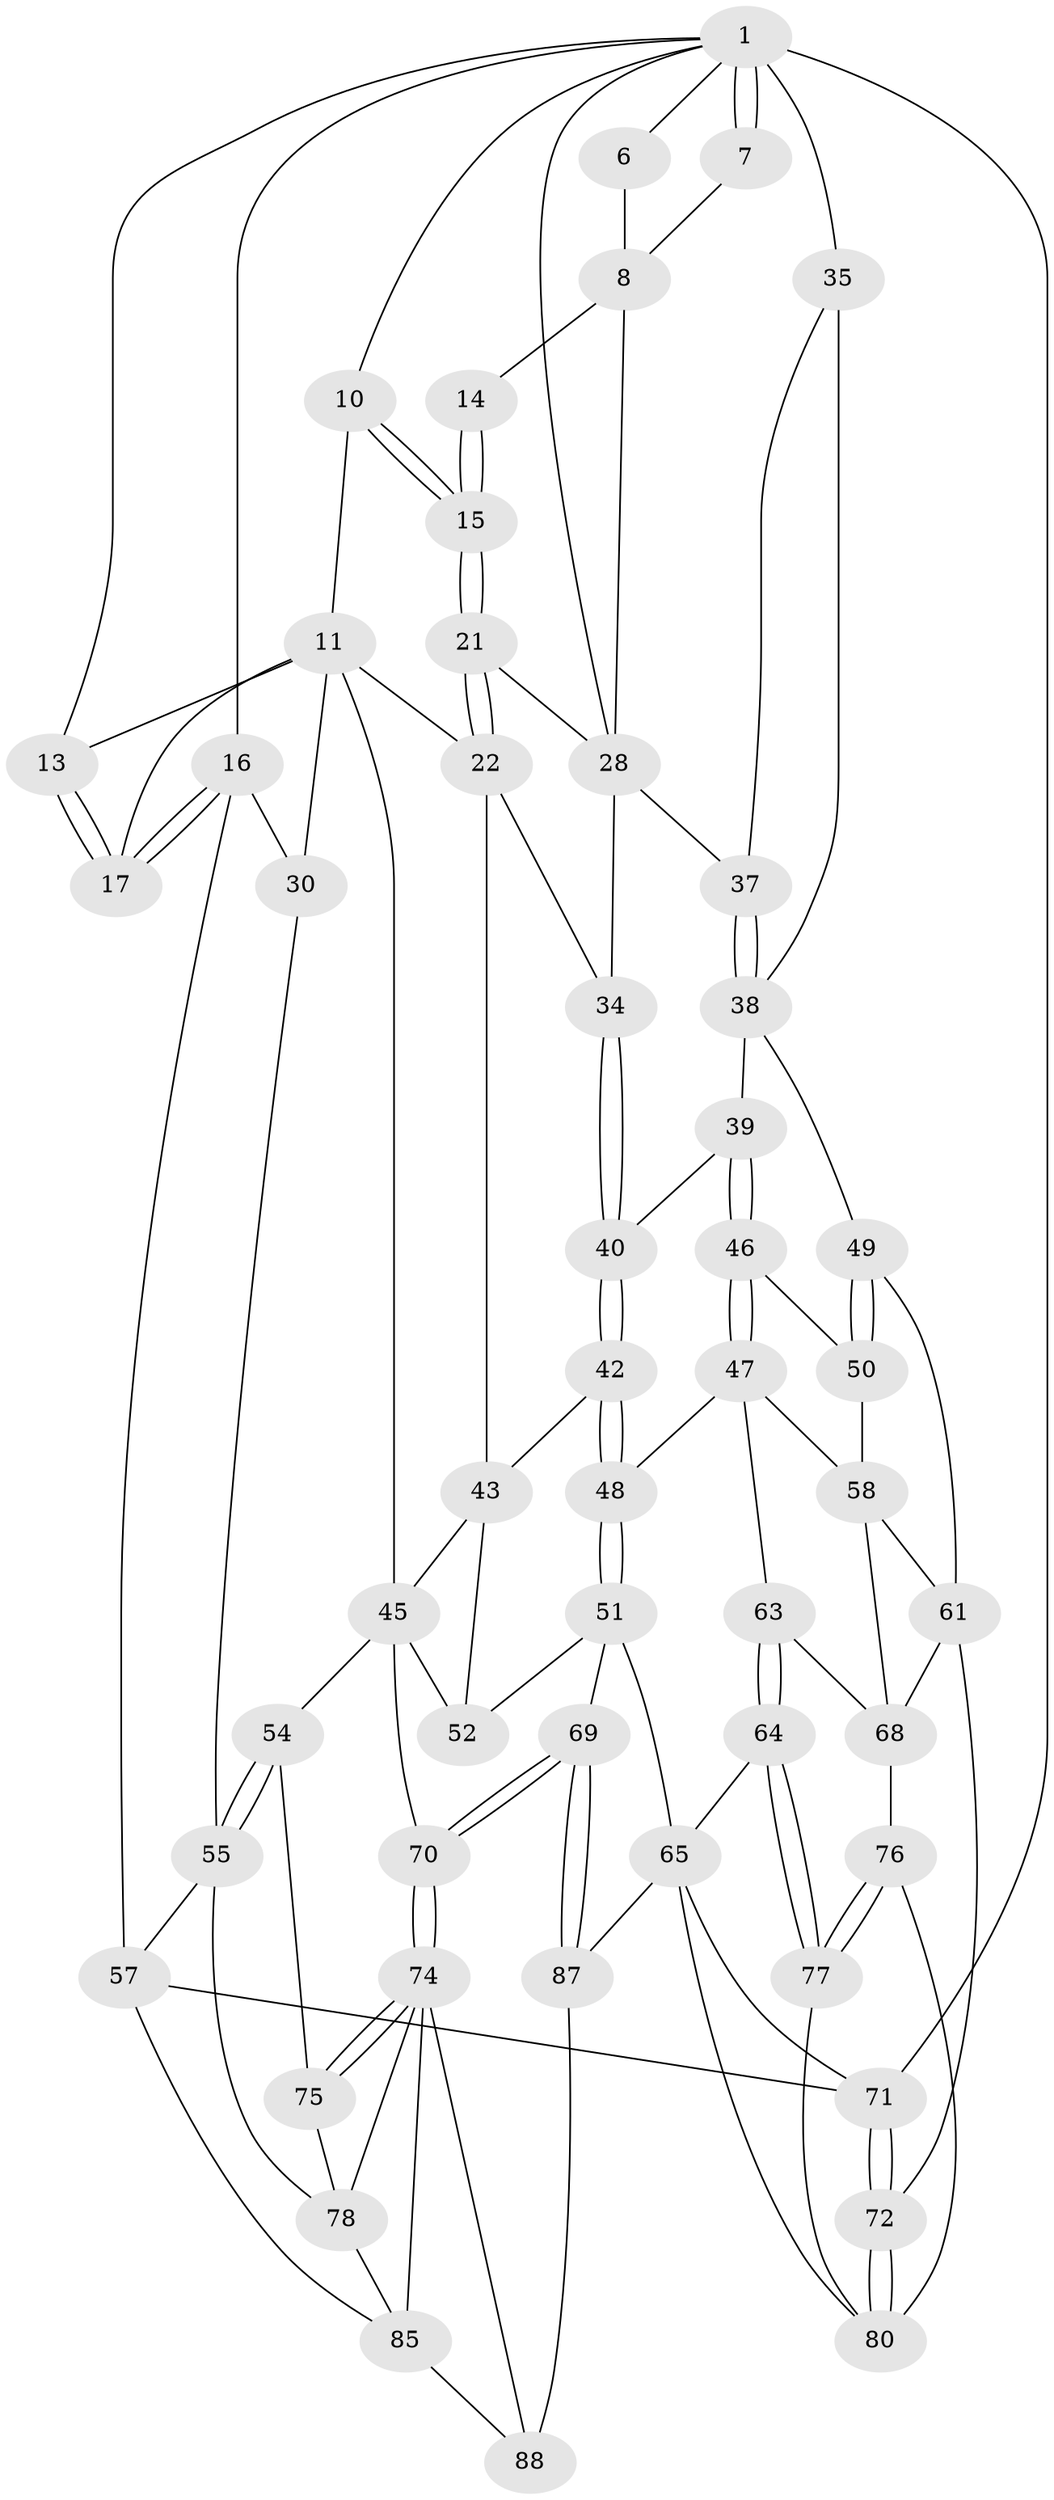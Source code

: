 // original degree distribution, {3: 0.02247191011235955, 4: 0.2696629213483146, 6: 0.23595505617977527, 5: 0.47191011235955055}
// Generated by graph-tools (version 1.1) at 2025/21/03/04/25 18:21:20]
// undirected, 53 vertices, 119 edges
graph export_dot {
graph [start="1"]
  node [color=gray90,style=filled];
  1 [pos="+0.6849323303997406+0",super="+2"];
  6 [pos="+0.5553767104663506+0"];
  7 [pos="+0.7803807350039683+0.09931417344859124"];
  8 [pos="+0.7213561279414494+0.1270812154988433",super="+25+9"];
  10 [pos="+0.3887322320022548+0.014622827960730118"];
  11 [pos="+0.3851419287094437+0.021251035742036656",super="+19+12"];
  13 [pos="+0.16319415632597928+0.05292985095506955"];
  14 [pos="+0.5841725690552381+0.1101948893068503"];
  15 [pos="+0.5299450165554763+0.19634132867674045"];
  16 [pos="+0+0.19872184480962246"];
  17 [pos="+0+0.1968902608150357"];
  21 [pos="+0.5278973137980485+0.2629289289347561"];
  22 [pos="+0.4993963826200805+0.3225647859748956",super="+23"];
  28 [pos="+0.6912166222975693+0.22767798281232282",super="+33+29"];
  30 [pos="+0.1275597883614832+0.37104864764892154",super="+31"];
  34 [pos="+0.6797914321251299+0.3454596500892294"];
  35 [pos="+1+0.3357815726150187",super="+36"];
  37 [pos="+0.8133185098258683+0.3102676189505904"];
  38 [pos="+0.8424712426930828+0.46427383021651464",super="+41"];
  39 [pos="+0.827417187659365+0.4794510706695543"];
  40 [pos="+0.7069245394875934+0.44563558203031306"];
  42 [pos="+0.6126722622944678+0.509154224748762"];
  43 [pos="+0.5367831007006495+0.4091142905837092",super="+44"];
  45 [pos="+0.321513190376271+0.5329560827328853",super="+53"];
  46 [pos="+0.8264083402483731+0.4838690355400163"];
  47 [pos="+0.7272464702501361+0.5839069727377495",super="+59"];
  48 [pos="+0.6132904508814806+0.5593940962507048"];
  49 [pos="+1+0.5085160667444796"];
  50 [pos="+0.8607153926557843+0.5890719824577421"];
  51 [pos="+0.5771585599210555+0.6078603664649364",super="+66"];
  52 [pos="+0.4873390295576628+0.598156250105847"];
  54 [pos="+0.22229164782752417+0.679274270548124"];
  55 [pos="+0.02228554338409942+0.7710708263963374",super="+56"];
  57 [pos="+0+1"];
  58 [pos="+0.8619244831523466+0.6021067559512864",super="+60"];
  61 [pos="+0.9744317491813567+0.6961034311090513",super="+62"];
  63 [pos="+0.746473357002084+0.7267347670542355"];
  64 [pos="+0.6731876418715298+0.7761644305382509"];
  65 [pos="+0.6413287390820854+0.7873580174358707",super="+84"];
  68 [pos="+0.7630258721411818+0.7289043053130689",super="+73"];
  69 [pos="+0.5379402317736167+0.8495317312947046"];
  70 [pos="+0.4707588831399066+0.8355388775271576"];
  71 [pos="+1+1"];
  72 [pos="+1+1"];
  74 [pos="+0.43337203231748234+0.8553950452869383",super="+81"];
  75 [pos="+0.30564236152145857+0.8208283616490325"];
  76 [pos="+0.8870861514695385+0.7890503920003905"];
  77 [pos="+0.8473654262224763+0.886789926622545"];
  78 [pos="+0.25975630925523935+0.8657676134668847",super="+79"];
  80 [pos="+0.9845221755966581+0.8701175343833414",super="+83"];
  85 [pos="+0.2832514890126547+1",super="+89"];
  87 [pos="+0.6104376823875344+1"];
  88 [pos="+0.397307934681276+1"];
  1 -- 7 [weight=2];
  1 -- 7;
  1 -- 35 [weight=2];
  1 -- 6;
  1 -- 71;
  1 -- 10;
  1 -- 13;
  1 -- 16;
  1 -- 28;
  6 -- 8;
  7 -- 8;
  8 -- 14 [weight=2];
  8 -- 28;
  10 -- 11;
  10 -- 15;
  10 -- 15;
  11 -- 22;
  11 -- 45;
  11 -- 30 [weight=2];
  11 -- 17;
  11 -- 13;
  13 -- 17;
  13 -- 17;
  14 -- 15;
  14 -- 15;
  15 -- 21;
  15 -- 21;
  16 -- 17;
  16 -- 17;
  16 -- 57;
  16 -- 30;
  21 -- 22;
  21 -- 22;
  21 -- 28;
  22 -- 34;
  22 -- 43;
  28 -- 34;
  28 -- 37;
  30 -- 55;
  34 -- 40;
  34 -- 40;
  35 -- 38;
  35 -- 37;
  37 -- 38;
  37 -- 38;
  38 -- 39;
  38 -- 49;
  39 -- 40;
  39 -- 46;
  39 -- 46;
  40 -- 42;
  40 -- 42;
  42 -- 43;
  42 -- 48;
  42 -- 48;
  43 -- 52;
  43 -- 45;
  45 -- 54;
  45 -- 52;
  45 -- 70;
  46 -- 47;
  46 -- 47;
  46 -- 50;
  47 -- 48;
  47 -- 58;
  47 -- 63;
  48 -- 51;
  48 -- 51;
  49 -- 50;
  49 -- 50;
  49 -- 61;
  50 -- 58;
  51 -- 52;
  51 -- 65;
  51 -- 69;
  54 -- 55;
  54 -- 55;
  54 -- 75;
  55 -- 78;
  55 -- 57;
  57 -- 71;
  57 -- 85;
  58 -- 68;
  58 -- 61;
  61 -- 68;
  61 -- 72;
  63 -- 64;
  63 -- 64;
  63 -- 68;
  64 -- 65;
  64 -- 77;
  64 -- 77;
  65 -- 80;
  65 -- 87;
  65 -- 71;
  68 -- 76;
  69 -- 70;
  69 -- 70;
  69 -- 87;
  69 -- 87;
  70 -- 74;
  70 -- 74;
  71 -- 72;
  71 -- 72;
  72 -- 80;
  72 -- 80;
  74 -- 75;
  74 -- 75;
  74 -- 88;
  74 -- 85;
  74 -- 78;
  75 -- 78;
  76 -- 77;
  76 -- 77;
  76 -- 80;
  77 -- 80;
  78 -- 85;
  85 -- 88;
  87 -- 88;
}

